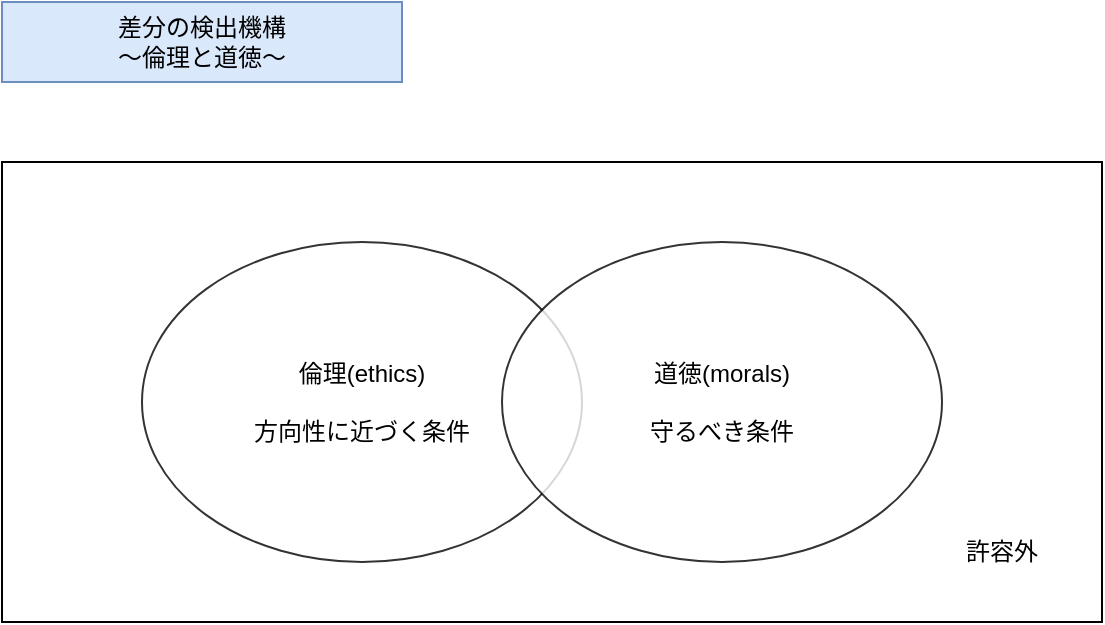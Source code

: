 <mxfile version="27.1.4">
  <diagram name="ページ1" id="_IsjAYDLukDadYx5VEu5">
    <mxGraphModel dx="1403" dy="862" grid="1" gridSize="10" guides="1" tooltips="1" connect="1" arrows="1" fold="1" page="1" pageScale="1" pageWidth="1169" pageHeight="827" math="0" shadow="0">
      <root>
        <mxCell id="0" />
        <mxCell id="1" parent="0" />
        <mxCell id="vlhBqruiUD_aH68zI-lF-1" value="差分の検出機構&lt;div&gt;～倫理と道徳～&lt;/div&gt;" style="text;html=1;align=center;verticalAlign=middle;whiteSpace=wrap;rounded=0;fillColor=#dae8fc;strokeColor=#6c8ebf;" vertex="1" parent="1">
          <mxGeometry x="80" y="40" width="200" height="40" as="geometry" />
        </mxCell>
        <mxCell id="vlhBqruiUD_aH68zI-lF-2" value="" style="rounded=0;whiteSpace=wrap;html=1;" vertex="1" parent="1">
          <mxGeometry x="80" y="120" width="550" height="230" as="geometry" />
        </mxCell>
        <mxCell id="vlhBqruiUD_aH68zI-lF-3" value="倫理&lt;span style=&quot;background-color: transparent; color: light-dark(rgb(0, 0, 0), rgb(255, 255, 255));&quot;&gt;(ethics)&lt;/span&gt;&lt;div&gt;&lt;br&gt;&lt;div&gt;方向性に近づく条件&lt;/div&gt;&lt;/div&gt;" style="ellipse;whiteSpace=wrap;html=1;shadow=0;opacity=80;" vertex="1" parent="1">
          <mxGeometry x="150" y="160" width="220" height="160" as="geometry" />
        </mxCell>
        <mxCell id="vlhBqruiUD_aH68zI-lF-4" value="道徳&lt;span style=&quot;background-color: transparent; color: light-dark(rgb(0, 0, 0), rgb(255, 255, 255));&quot;&gt;(morals)&lt;/span&gt;&lt;div&gt;&lt;span style=&quot;background-color: transparent; color: light-dark(rgb(0, 0, 0), rgb(255, 255, 255));&quot;&gt;&lt;br&gt;&lt;/span&gt;&lt;/div&gt;&lt;div&gt;&lt;span style=&quot;background-color: transparent; color: light-dark(rgb(0, 0, 0), rgb(255, 255, 255));&quot;&gt;守るべき条件&lt;/span&gt;&lt;/div&gt;" style="ellipse;whiteSpace=wrap;html=1;opacity=80;" vertex="1" parent="1">
          <mxGeometry x="330" y="160" width="220" height="160" as="geometry" />
        </mxCell>
        <mxCell id="vlhBqruiUD_aH68zI-lF-5" value="許容外" style="text;html=1;align=center;verticalAlign=middle;whiteSpace=wrap;rounded=0;" vertex="1" parent="1">
          <mxGeometry x="550" y="300" width="60" height="30" as="geometry" />
        </mxCell>
      </root>
    </mxGraphModel>
  </diagram>
</mxfile>
